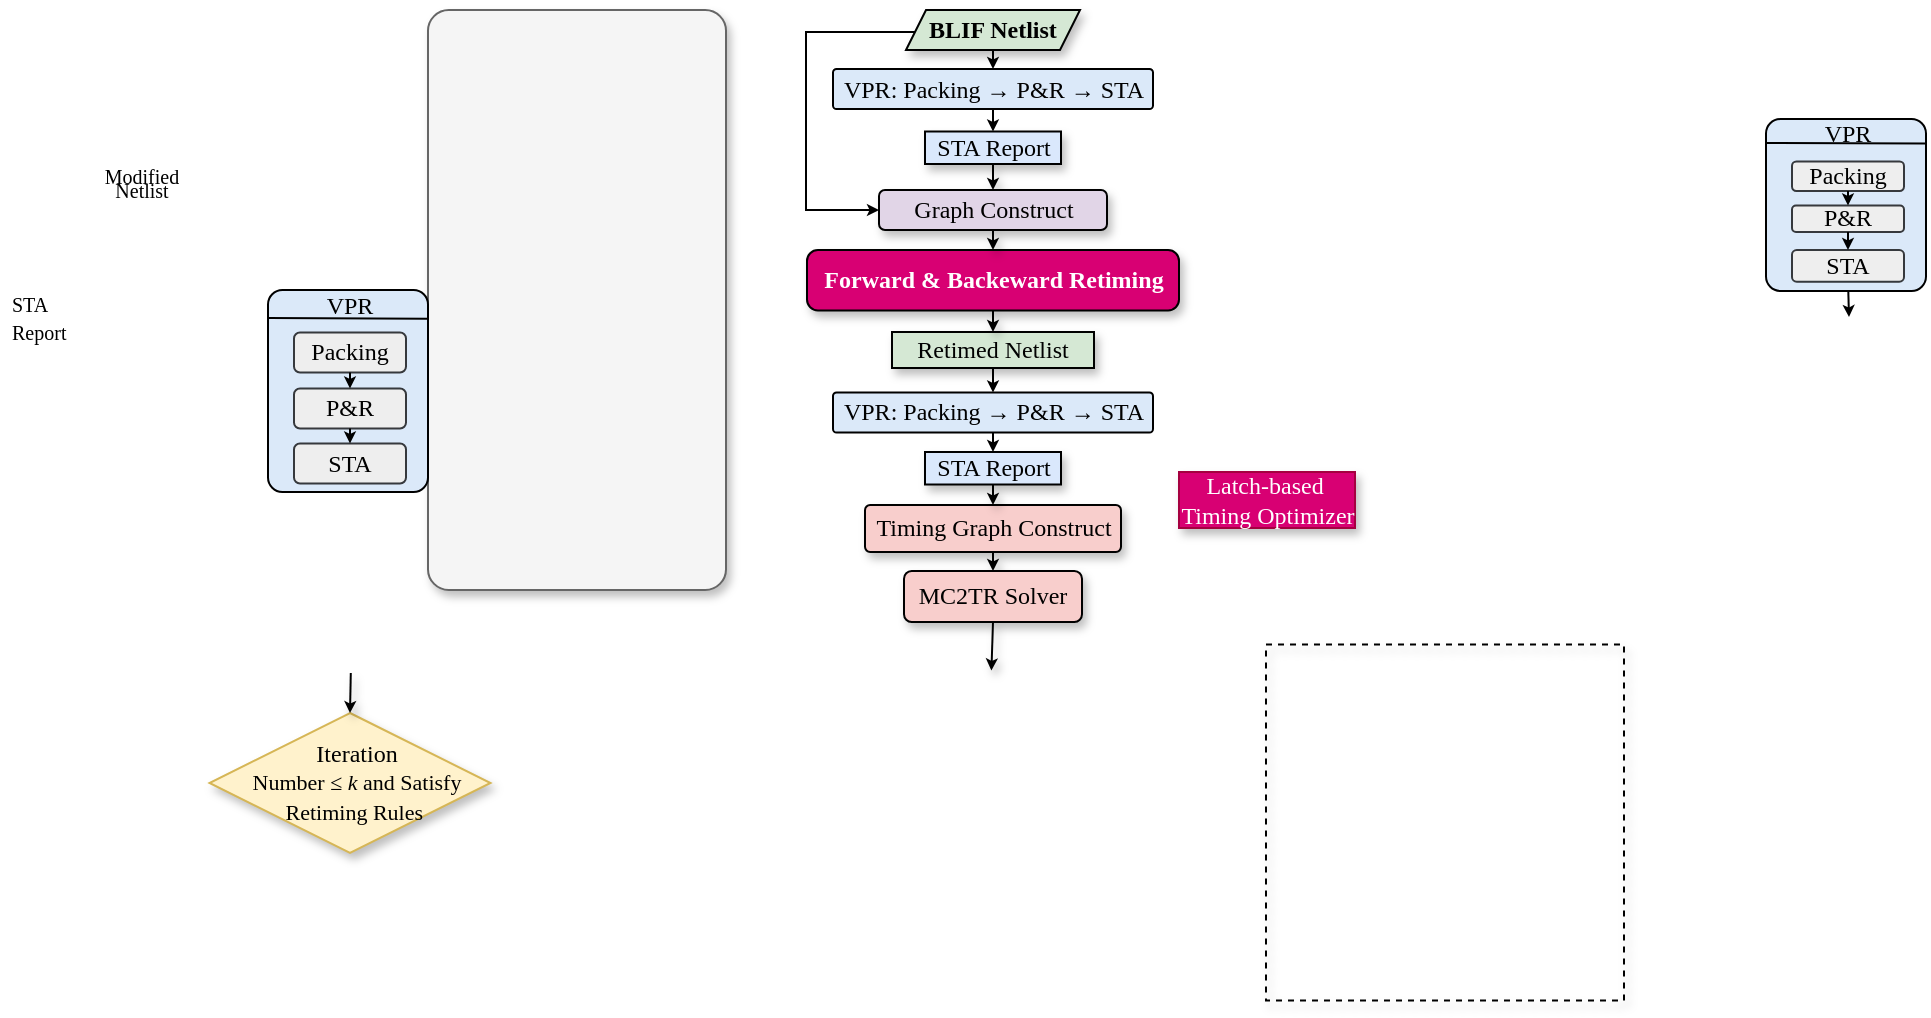 <mxfile version="26.2.8">
  <diagram name="第 1 页" id="Y7R-OeQm8WGYuU0R5tl8">
    <mxGraphModel dx="1379" dy="1827" grid="1" gridSize="10" guides="1" tooltips="1" connect="1" arrows="1" fold="1" page="1" pageScale="1" pageWidth="1500" pageHeight="1000" math="0" shadow="0">
      <root>
        <mxCell id="0" />
        <mxCell id="1" parent="0" />
        <mxCell id="AegOCRpF5knvJNBnyZgM-1" value="" style="rounded=0;whiteSpace=wrap;html=1;fillColor=none;strokeWidth=1;fontFamily=Times New Roman;shadow=1;dashed=1;" vertex="1" parent="1">
          <mxGeometry x="740" y="306.25" width="179" height="178" as="geometry" />
        </mxCell>
        <mxCell id="AegOCRpF5knvJNBnyZgM-2" value="" style="rounded=0;orthogonalLoop=1;jettySize=auto;html=1;strokeWidth=1;fontFamily=Times New Roman;endSize=3;shadow=1;exitX=0.5;exitY=1;exitDx=0;exitDy=0;entryX=0.569;entryY=-0.019;entryDx=0;entryDy=0;entryPerimeter=0;" edge="1" parent="1" source="AegOCRpF5knvJNBnyZgM-7">
          <mxGeometry relative="1" as="geometry">
            <mxPoint x="612.5" y="446" as="sourcePoint" />
            <mxPoint x="602.711" y="319.24" as="targetPoint" />
          </mxGeometry>
        </mxCell>
        <mxCell id="AegOCRpF5knvJNBnyZgM-81" style="rounded=0;orthogonalLoop=1;jettySize=auto;html=1;entryX=0.5;entryY=0;entryDx=0;entryDy=0;endSize=3;" edge="1" parent="1" source="AegOCRpF5knvJNBnyZgM-3" target="AegOCRpF5knvJNBnyZgM-80">
          <mxGeometry relative="1" as="geometry" />
        </mxCell>
        <mxCell id="AegOCRpF5knvJNBnyZgM-83" style="edgeStyle=orthogonalEdgeStyle;rounded=0;orthogonalLoop=1;jettySize=auto;html=1;entryX=0;entryY=0.5;entryDx=0;entryDy=0;endSize=3;" edge="1" parent="1" source="AegOCRpF5knvJNBnyZgM-3" target="AegOCRpF5knvJNBnyZgM-22">
          <mxGeometry relative="1" as="geometry">
            <Array as="points">
              <mxPoint x="510" />
              <mxPoint x="510" y="89" />
            </Array>
          </mxGeometry>
        </mxCell>
        <mxCell id="AegOCRpF5knvJNBnyZgM-3" value="&lt;font&gt;&lt;b&gt;BLIF Netlist&lt;/b&gt;&lt;/font&gt;" style="shape=parallelogram;perimeter=parallelogramPerimeter;whiteSpace=wrap;html=1;fixedSize=1;fillColor=#d5e8d4;strokeColor=light-dark(#000000, #446e2c);strokeWidth=1;movable=1;resizable=1;rotatable=1;deletable=1;editable=1;locked=0;connectable=1;fontFamily=Times New Roman;shadow=1;size=10;" vertex="1" parent="1">
          <mxGeometry x="560" y="-11" width="87" height="20" as="geometry" />
        </mxCell>
        <mxCell id="AegOCRpF5knvJNBnyZgM-5" style="rounded=0;orthogonalLoop=1;jettySize=auto;html=1;entryX=0.5;entryY=0;entryDx=0;entryDy=0;strokeWidth=1;fontFamily=Times New Roman;endSize=3;shadow=1;exitX=0.5;exitY=1;exitDx=0;exitDy=0;" edge="1" parent="1" source="AegOCRpF5knvJNBnyZgM-6" target="AegOCRpF5knvJNBnyZgM-7">
          <mxGeometry relative="1" as="geometry" />
        </mxCell>
        <mxCell id="AegOCRpF5knvJNBnyZgM-6" value="&lt;span style=&quot;text-wrap-mode: nowrap;&quot;&gt;Timing Graph Construct&lt;/span&gt;" style="rounded=1;whiteSpace=wrap;html=1;fillColor=#f8cecc;strokeColor=#000000;strokeWidth=1;fontFamily=Times New Roman;shadow=1;arcSize=11;" vertex="1" parent="1">
          <mxGeometry x="539.5" y="236.5" width="128" height="23.5" as="geometry" />
        </mxCell>
        <mxCell id="AegOCRpF5knvJNBnyZgM-7" value="&lt;font&gt;MC2TR Solver&lt;/font&gt;" style="rounded=1;whiteSpace=wrap;html=1;fillColor=#f8cecc;strokeColor=#000000;strokeWidth=1;fontFamily=Times New Roman;shadow=1;" vertex="1" parent="1">
          <mxGeometry x="559" y="269.5" width="89" height="25.5" as="geometry" />
        </mxCell>
        <mxCell id="AegOCRpF5knvJNBnyZgM-10" value="" style="rounded=1;whiteSpace=wrap;html=1;fillColor=#f5f5f5;strokeColor=#666666;strokeWidth=1;fontFamily=Times New Roman;fontColor=#333333;shadow=1;arcSize=7;" vertex="1" parent="1">
          <mxGeometry x="321" y="-11" width="149" height="290" as="geometry" />
        </mxCell>
        <mxCell id="AegOCRpF5knvJNBnyZgM-11" value="&lt;hr&gt;" style="rounded=1;whiteSpace=wrap;html=1;strokeWidth=1;movable=1;resizable=1;rotatable=1;deletable=1;editable=1;locked=0;connectable=1;fontFamily=Times New Roman;shadow=0;fillColor=#DBE9F9;arcSize=9;" vertex="1" parent="1">
          <mxGeometry x="241" y="129" width="80" height="101" as="geometry" />
        </mxCell>
        <mxCell id="AegOCRpF5knvJNBnyZgM-12" value="&lt;font&gt;STA Report&lt;/font&gt;" style="rounded=0;whiteSpace=wrap;html=1;fillColor=#dae8fc;strokeColor=#000000;movable=1;resizable=1;rotatable=1;deletable=1;editable=1;locked=0;connectable=1;strokeWidth=1;fontFamily=Times New Roman;shadow=1;" vertex="1" parent="1">
          <mxGeometry x="569.5" y="49.75" width="68" height="16.25" as="geometry" />
        </mxCell>
        <mxCell id="AegOCRpF5knvJNBnyZgM-14" value="" style="endArrow=classic;html=1;rounded=0;exitX=0.5;exitY=1;exitDx=0;exitDy=0;movable=1;resizable=1;rotatable=1;deletable=1;editable=1;locked=0;connectable=1;strokeWidth=1;fontFamily=Times New Roman;endSize=3;shadow=1;entryX=0.5;entryY=0;entryDx=0;entryDy=0;" edge="1" parent="1" target="AegOCRpF5knvJNBnyZgM-22" source="AegOCRpF5knvJNBnyZgM-12">
          <mxGeometry width="50" height="50" relative="1" as="geometry">
            <mxPoint x="604" y="87.5" as="sourcePoint" />
            <mxPoint x="604" y="120" as="targetPoint" />
          </mxGeometry>
        </mxCell>
        <mxCell id="AegOCRpF5knvJNBnyZgM-15" value="&lt;font&gt;&lt;b&gt;Forward &amp;amp; Backeward Retiming&lt;/b&gt;&lt;/font&gt;" style="rounded=1;whiteSpace=wrap;html=1;fillColor=#d80073;strokeColor=#000000;arcSize=18;movable=1;resizable=1;rotatable=1;deletable=1;editable=1;locked=0;connectable=1;strokeWidth=1;fontFamily=Times New Roman;fontColor=#ffffff;shadow=1;" vertex="1" parent="1">
          <mxGeometry x="510.5" y="109" width="186" height="30.25" as="geometry" />
        </mxCell>
        <mxCell id="AegOCRpF5knvJNBnyZgM-79" style="rounded=0;orthogonalLoop=1;jettySize=auto;html=1;entryX=0.5;entryY=0;entryDx=0;entryDy=0;endSize=3;" edge="1" parent="1" source="AegOCRpF5knvJNBnyZgM-16" target="AegOCRpF5knvJNBnyZgM-78">
          <mxGeometry relative="1" as="geometry" />
        </mxCell>
        <mxCell id="AegOCRpF5knvJNBnyZgM-16" value="&lt;font&gt;Retimed Netlist&lt;/font&gt;" style="rounded=0;whiteSpace=wrap;html=1;fillColor=light-dark(#d5e8d4, #1d293b);strokeColor=light-dark(#000000,#5C79A3);movable=1;resizable=1;rotatable=1;deletable=1;editable=1;locked=0;connectable=1;strokeWidth=1;fontFamily=Times New Roman;shadow=1;" vertex="1" parent="1">
          <mxGeometry x="553" y="150" width="101" height="18" as="geometry" />
        </mxCell>
        <mxCell id="AegOCRpF5knvJNBnyZgM-22" value="Graph Construct" style="rounded=1;whiteSpace=wrap;html=1;fillColor=#e1d5e7;strokeColor=#000000;fillStyle=auto;strokeWidth=1;fontFamily=Times New Roman;shadow=1;" vertex="1" parent="1">
          <mxGeometry x="546.5" y="79" width="114" height="20" as="geometry" />
        </mxCell>
        <mxCell id="AegOCRpF5knvJNBnyZgM-24" value="" style="endArrow=classic;html=1;rounded=0;exitX=0.5;exitY=1;exitDx=0;exitDy=0;movable=1;resizable=1;rotatable=1;deletable=1;editable=1;locked=0;connectable=1;strokeWidth=1;fontFamily=Times New Roman;endSize=3;entryX=0.5;entryY=0;entryDx=0;entryDy=0;shadow=1;" edge="1" parent="1" source="AegOCRpF5knvJNBnyZgM-22" target="AegOCRpF5knvJNBnyZgM-15">
          <mxGeometry width="50" height="50" relative="1" as="geometry">
            <mxPoint x="603.9" y="99" as="sourcePoint" />
            <mxPoint x="603.9" y="117" as="targetPoint" />
          </mxGeometry>
        </mxCell>
        <mxCell id="AegOCRpF5knvJNBnyZgM-25" value="&lt;span style=&quot;font-family: &amp;quot;Times New Roman&amp;quot;;&quot;&gt;VPR&lt;/span&gt;" style="text;html=1;align=center;verticalAlign=middle;whiteSpace=wrap;rounded=0;shadow=0;strokeWidth=1;" vertex="1" parent="1">
          <mxGeometry x="260" y="122" width="44" height="30" as="geometry" />
        </mxCell>
        <mxCell id="AegOCRpF5knvJNBnyZgM-26" value="Packing" style="rounded=1;whiteSpace=wrap;html=1;fillColor=#eeeeee;strokeWidth=1;fontFamily=Times New Roman;shadow=0;strokeColor=#36393d;" vertex="1" parent="1">
          <mxGeometry x="254" y="150.25" width="56" height="20" as="geometry" />
        </mxCell>
        <mxCell id="AegOCRpF5knvJNBnyZgM-27" value="P&amp;amp;R" style="rounded=1;whiteSpace=wrap;html=1;fillColor=#eeeeee;strokeWidth=1;fontFamily=Times New Roman;shadow=0;strokeColor=#36393d;" vertex="1" parent="1">
          <mxGeometry x="254" y="178.25" width="56" height="20" as="geometry" />
        </mxCell>
        <mxCell id="AegOCRpF5knvJNBnyZgM-28" value="STA" style="rounded=1;whiteSpace=wrap;html=1;fillColor=#eeeeee;strokeWidth=1;fontFamily=Times New Roman;shadow=0;strokeColor=#36393d;" vertex="1" parent="1">
          <mxGeometry x="254" y="205.75" width="56" height="20" as="geometry" />
        </mxCell>
        <mxCell id="AegOCRpF5knvJNBnyZgM-29" value="" style="endArrow=classic;html=1;rounded=0;movable=1;resizable=1;rotatable=1;deletable=1;editable=1;locked=0;connectable=1;strokeWidth=1;fontFamily=Times New Roman;endSize=3;entryX=0.5;entryY=0;entryDx=0;entryDy=0;shadow=0;exitX=0.5;exitY=1;exitDx=0;exitDy=0;" edge="1" parent="1" source="AegOCRpF5knvJNBnyZgM-26" target="AegOCRpF5knvJNBnyZgM-27">
          <mxGeometry width="50" height="50" relative="1" as="geometry">
            <mxPoint x="302" y="158.75" as="sourcePoint" />
            <mxPoint x="302.26" y="178.25" as="targetPoint" />
          </mxGeometry>
        </mxCell>
        <mxCell id="AegOCRpF5knvJNBnyZgM-30" value="" style="endArrow=classic;html=1;rounded=0;exitX=0.5;exitY=1;exitDx=0;exitDy=0;movable=1;resizable=1;rotatable=1;deletable=1;editable=1;locked=0;connectable=1;strokeWidth=1;fontFamily=Times New Roman;endSize=3;entryX=0.5;entryY=0;entryDx=0;entryDy=0;shadow=0;" edge="1" parent="1" source="AegOCRpF5knvJNBnyZgM-27" target="AegOCRpF5knvJNBnyZgM-28">
          <mxGeometry width="50" height="50" relative="1" as="geometry">
            <mxPoint x="282.26" y="197.25" as="sourcePoint" />
            <mxPoint x="282.26" y="215.25" as="targetPoint" />
          </mxGeometry>
        </mxCell>
        <mxCell id="AegOCRpF5knvJNBnyZgM-32" value="&lt;span style=&quot;color: rgb(0, 0, 0); font-family: &amp;quot;Times New Roman&amp;quot;; font-style: normal; font-variant-ligatures: normal; font-variant-caps: normal; font-weight: 400; letter-spacing: normal; orphans: 2; text-align: center; text-indent: 0px; text-transform: none; widows: 2; word-spacing: 0px; -webkit-text-stroke-width: 0px; white-space: normal; text-decoration-thickness: initial; text-decoration-style: initial; text-decoration-color: initial; float: none; display: inline !important;&quot;&gt;&lt;font style=&quot;font-size: 10px;&quot;&gt;STA Report&lt;/font&gt;&lt;/span&gt;" style="text;whiteSpace=wrap;html=1;shadow=1;strokeWidth=1;" vertex="1" parent="1">
          <mxGeometry x="111" y="122" width="49" height="40" as="geometry" />
        </mxCell>
        <mxCell id="AegOCRpF5knvJNBnyZgM-33" value="&lt;p style=&quot;line-height: 60%;&quot;&gt;&lt;span style=&quot;color: rgb(0, 0, 0); font-family: &amp;quot;Times New Roman&amp;quot;; font-style: normal; font-variant-ligatures: normal; font-variant-caps: normal; font-weight: 400; letter-spacing: normal; orphans: 2; text-indent: 0px; text-transform: none; widows: 2; word-spacing: 0px; -webkit-text-stroke-width: 0px; white-space: normal; text-decoration-thickness: initial; text-decoration-style: initial; text-decoration-color: initial; float: none; display: inline !important;&quot;&gt;&lt;font style=&quot;font-size: 10px;&quot;&gt;Modified Netlist&lt;/font&gt;&lt;/span&gt;&lt;/p&gt;" style="text;whiteSpace=wrap;html=1;align=center;shadow=1;strokeWidth=1;" vertex="1" parent="1">
          <mxGeometry x="160" y="49.75" width="36" height="31.5" as="geometry" />
        </mxCell>
        <mxCell id="AegOCRpF5knvJNBnyZgM-36" value="&lt;font&gt;Latch-based&amp;nbsp;&lt;/font&gt;&lt;div&gt;&lt;font&gt;Timing&amp;nbsp;&lt;/font&gt;&lt;span style=&quot;background-color: initial;&quot;&gt;Optimizer&lt;/span&gt;&lt;/div&gt;" style="rounded=0;whiteSpace=wrap;html=1;fillColor=#d80073;strokeColor=#A50040;arcSize=36;movable=1;resizable=1;rotatable=1;deletable=1;editable=1;locked=0;connectable=1;strokeWidth=1;fontFamily=Times New Roman;fontColor=#ffffff;shadow=1;" vertex="1" parent="1">
          <mxGeometry x="696.5" y="220" width="88" height="28" as="geometry" />
        </mxCell>
        <mxCell id="AegOCRpF5knvJNBnyZgM-37" style="rounded=0;orthogonalLoop=1;jettySize=auto;html=1;entryX=0.5;entryY=0;entryDx=0;entryDy=0;strokeWidth=1;startSize=3;endSize=3;shadow=1;exitX=0.5;exitY=1;exitDx=0;exitDy=0;" edge="1" parent="1" target="AegOCRpF5knvJNBnyZgM-6" source="AegOCRpF5knvJNBnyZgM-67">
          <mxGeometry relative="1" as="geometry">
            <mxPoint x="606.5" y="259" as="sourcePoint" />
          </mxGeometry>
        </mxCell>
        <mxCell id="AegOCRpF5knvJNBnyZgM-39" value="" style="endArrow=none;html=1;rounded=0;exitX=0.002;exitY=0.139;exitDx=0;exitDy=0;exitPerimeter=0;entryX=0.999;entryY=0.142;entryDx=0;entryDy=0;entryPerimeter=0;shadow=0;" edge="1" parent="1" source="AegOCRpF5knvJNBnyZgM-11" target="AegOCRpF5knvJNBnyZgM-11">
          <mxGeometry width="50" height="50" relative="1" as="geometry">
            <mxPoint x="237.499" y="142.004" as="sourcePoint" />
            <mxPoint x="340" y="146.5" as="targetPoint" />
          </mxGeometry>
        </mxCell>
        <mxCell id="AegOCRpF5knvJNBnyZgM-46" value="" style="rhombus;whiteSpace=wrap;html=1;fillColor=#fff2cc;strokeColor=#d6b656;movable=1;resizable=1;rotatable=1;deletable=1;editable=1;locked=0;connectable=1;strokeWidth=1;fontFamily=Times New Roman;shadow=1;" vertex="1" parent="1">
          <mxGeometry x="211.75" y="340.5" width="140.5" height="70" as="geometry" />
        </mxCell>
        <mxCell id="AegOCRpF5knvJNBnyZgM-47" value="&lt;font&gt;Iteration&lt;br style=&quot;border-color: var(--border-color); font-size: 11px;&quot;&gt;&lt;span style=&quot;font-size: 11px;&quot;&gt;Number ≤&amp;nbsp;&lt;/span&gt;&lt;i style=&quot;border-color: var(--border-color); font-size: 11px;&quot;&gt;k&amp;nbsp;&lt;/i&gt;&lt;span style=&quot;font-size: 11px;&quot;&gt;and Satisfy Retiming Rules&amp;nbsp;&lt;/span&gt;&lt;/font&gt;" style="text;html=1;strokeColor=none;fillColor=none;align=center;verticalAlign=middle;whiteSpace=wrap;rounded=0;fontFamily=Times New Roman;shadow=1;strokeWidth=1;" vertex="1" parent="1">
          <mxGeometry x="225.5" y="349.5" width="119" height="50" as="geometry" />
        </mxCell>
        <mxCell id="AegOCRpF5knvJNBnyZgM-48" value="" style="endArrow=classic;html=1;rounded=0;exitX=0.5;exitY=1;exitDx=0;exitDy=0;movable=1;resizable=1;rotatable=1;deletable=1;editable=1;locked=0;connectable=1;strokeWidth=1;fontFamily=Times New Roman;endSize=3;entryX=0.5;entryY=0;entryDx=0;entryDy=0;shadow=1;" edge="1" parent="1" target="AegOCRpF5knvJNBnyZgM-46">
          <mxGeometry width="50" height="50" relative="1" as="geometry">
            <mxPoint x="282.4" y="320.5" as="sourcePoint" />
            <mxPoint x="282.4" y="338.5" as="targetPoint" />
          </mxGeometry>
        </mxCell>
        <mxCell id="AegOCRpF5knvJNBnyZgM-66" value="" style="endArrow=classic;html=1;rounded=0;exitX=0.5;exitY=1;exitDx=0;exitDy=0;movable=1;resizable=1;rotatable=1;deletable=1;editable=1;locked=0;connectable=1;strokeWidth=1;fontFamily=Times New Roman;endSize=3;entryX=0.5;entryY=0;entryDx=0;entryDy=0;shadow=1;" edge="1" parent="1" source="AegOCRpF5knvJNBnyZgM-15" target="AegOCRpF5knvJNBnyZgM-16">
          <mxGeometry width="50" height="50" relative="1" as="geometry">
            <mxPoint x="614" y="109" as="sourcePoint" />
            <mxPoint x="614" y="121" as="targetPoint" />
          </mxGeometry>
        </mxCell>
        <mxCell id="AegOCRpF5knvJNBnyZgM-67" value="&lt;font&gt;STA Report&lt;/font&gt;" style="rounded=0;whiteSpace=wrap;html=1;fillColor=#dae8fc;strokeColor=#000000;movable=1;resizable=1;rotatable=1;deletable=1;editable=1;locked=0;connectable=1;strokeWidth=1;fontFamily=Times New Roman;shadow=1;" vertex="1" parent="1">
          <mxGeometry x="569.5" y="210" width="68" height="16.25" as="geometry" />
        </mxCell>
        <mxCell id="AegOCRpF5knvJNBnyZgM-69" style="rounded=0;orthogonalLoop=1;jettySize=auto;html=1;entryX=0.5;entryY=0;entryDx=0;entryDy=0;endArrow=classic;endFill=1;endSize=3;" edge="1" parent="1" source="AegOCRpF5knvJNBnyZgM-70">
          <mxGeometry relative="1" as="geometry">
            <mxPoint x="1031.5" y="142.5" as="targetPoint" />
          </mxGeometry>
        </mxCell>
        <mxCell id="AegOCRpF5knvJNBnyZgM-70" value="&lt;hr&gt;" style="rounded=1;whiteSpace=wrap;html=1;strokeWidth=1;movable=1;resizable=1;rotatable=1;deletable=1;editable=1;locked=0;connectable=1;fontFamily=Times New Roman;shadow=0;fillColor=#DBE9F9;arcSize=9;" vertex="1" parent="1">
          <mxGeometry x="990" y="43.5" width="80" height="86" as="geometry" />
        </mxCell>
        <mxCell id="AegOCRpF5knvJNBnyZgM-71" value="&lt;span style=&quot;font-family: &amp;quot;Times New Roman&amp;quot;;&quot;&gt;VPR&lt;/span&gt;" style="text;html=1;align=center;verticalAlign=middle;whiteSpace=wrap;rounded=0;shadow=0;strokeWidth=1;" vertex="1" parent="1">
          <mxGeometry x="1009" y="35.5" width="44" height="30" as="geometry" />
        </mxCell>
        <mxCell id="AegOCRpF5knvJNBnyZgM-72" value="Packing" style="rounded=1;whiteSpace=wrap;html=1;fillColor=#eeeeee;strokeWidth=1;fontFamily=Times New Roman;shadow=0;strokeColor=#36393d;" vertex="1" parent="1">
          <mxGeometry x="1003" y="64.75" width="56" height="14.75" as="geometry" />
        </mxCell>
        <mxCell id="AegOCRpF5knvJNBnyZgM-73" value="P&amp;amp;R" style="rounded=1;whiteSpace=wrap;html=1;fillColor=#eeeeee;strokeWidth=1;fontFamily=Times New Roman;shadow=0;strokeColor=#36393d;" vertex="1" parent="1">
          <mxGeometry x="1003" y="86.75" width="56" height="13.25" as="geometry" />
        </mxCell>
        <mxCell id="AegOCRpF5knvJNBnyZgM-74" value="STA" style="rounded=1;whiteSpace=wrap;html=1;fillColor=#eeeeee;strokeWidth=1;fontFamily=Times New Roman;shadow=0;strokeColor=#36393d;" vertex="1" parent="1">
          <mxGeometry x="1003" y="109" width="56" height="15.88" as="geometry" />
        </mxCell>
        <mxCell id="AegOCRpF5knvJNBnyZgM-75" value="" style="endArrow=classic;html=1;rounded=0;movable=1;resizable=1;rotatable=1;deletable=1;editable=1;locked=0;connectable=1;strokeWidth=1;fontFamily=Times New Roman;endSize=3;entryX=0.5;entryY=0;entryDx=0;entryDy=0;shadow=0;exitX=0.5;exitY=1;exitDx=0;exitDy=0;" edge="1" parent="1" source="AegOCRpF5knvJNBnyZgM-72" target="AegOCRpF5knvJNBnyZgM-73">
          <mxGeometry width="50" height="50" relative="1" as="geometry">
            <mxPoint x="1051" y="73.25" as="sourcePoint" />
            <mxPoint x="1051.26" y="92.75" as="targetPoint" />
          </mxGeometry>
        </mxCell>
        <mxCell id="AegOCRpF5knvJNBnyZgM-76" value="" style="endArrow=classic;html=1;rounded=0;exitX=0.5;exitY=1;exitDx=0;exitDy=0;movable=1;resizable=1;rotatable=1;deletable=1;editable=1;locked=0;connectable=1;strokeWidth=1;fontFamily=Times New Roman;endSize=3;entryX=0.5;entryY=0;entryDx=0;entryDy=0;shadow=0;" edge="1" parent="1" source="AegOCRpF5knvJNBnyZgM-73" target="AegOCRpF5knvJNBnyZgM-74">
          <mxGeometry width="50" height="50" relative="1" as="geometry">
            <mxPoint x="1031.26" y="111.75" as="sourcePoint" />
            <mxPoint x="1031.26" y="129.75" as="targetPoint" />
          </mxGeometry>
        </mxCell>
        <mxCell id="AegOCRpF5knvJNBnyZgM-77" value="" style="endArrow=none;html=1;rounded=0;exitX=0.002;exitY=0.139;exitDx=0;exitDy=0;exitPerimeter=0;entryX=0.999;entryY=0.142;entryDx=0;entryDy=0;entryPerimeter=0;shadow=0;" edge="1" parent="1" source="AegOCRpF5knvJNBnyZgM-70" target="AegOCRpF5knvJNBnyZgM-70">
          <mxGeometry width="50" height="50" relative="1" as="geometry">
            <mxPoint x="986.499" y="56.504" as="sourcePoint" />
            <mxPoint x="1089" y="61" as="targetPoint" />
          </mxGeometry>
        </mxCell>
        <mxCell id="AegOCRpF5knvJNBnyZgM-84" style="rounded=0;orthogonalLoop=1;jettySize=auto;html=1;entryX=0.5;entryY=0;entryDx=0;entryDy=0;endSize=3;" edge="1" parent="1" source="AegOCRpF5knvJNBnyZgM-78" target="AegOCRpF5knvJNBnyZgM-67">
          <mxGeometry relative="1" as="geometry" />
        </mxCell>
        <mxCell id="AegOCRpF5knvJNBnyZgM-78" value="VPR: Packing → P&amp;amp;R → STA" style="rounded=1;whiteSpace=wrap;html=1;strokeWidth=1;movable=1;resizable=1;rotatable=1;deletable=1;editable=1;locked=0;connectable=1;fontFamily=Times New Roman;shadow=0;fillColor=#DBE9F9;arcSize=9;" vertex="1" parent="1">
          <mxGeometry x="523.5" y="180.25" width="160" height="20" as="geometry" />
        </mxCell>
        <mxCell id="AegOCRpF5knvJNBnyZgM-82" style="rounded=0;orthogonalLoop=1;jettySize=auto;html=1;entryX=0.5;entryY=0;entryDx=0;entryDy=0;endSize=3;" edge="1" parent="1" source="AegOCRpF5knvJNBnyZgM-80" target="AegOCRpF5knvJNBnyZgM-12">
          <mxGeometry relative="1" as="geometry" />
        </mxCell>
        <mxCell id="AegOCRpF5knvJNBnyZgM-80" value="VPR: Packing → P&amp;amp;R → STA" style="rounded=1;whiteSpace=wrap;html=1;strokeWidth=1;movable=1;resizable=1;rotatable=1;deletable=1;editable=1;locked=0;connectable=1;fontFamily=Times New Roman;shadow=0;fillColor=#DBE9F9;arcSize=9;" vertex="1" parent="1">
          <mxGeometry x="523.5" y="18.5" width="160" height="20" as="geometry" />
        </mxCell>
      </root>
    </mxGraphModel>
  </diagram>
</mxfile>
